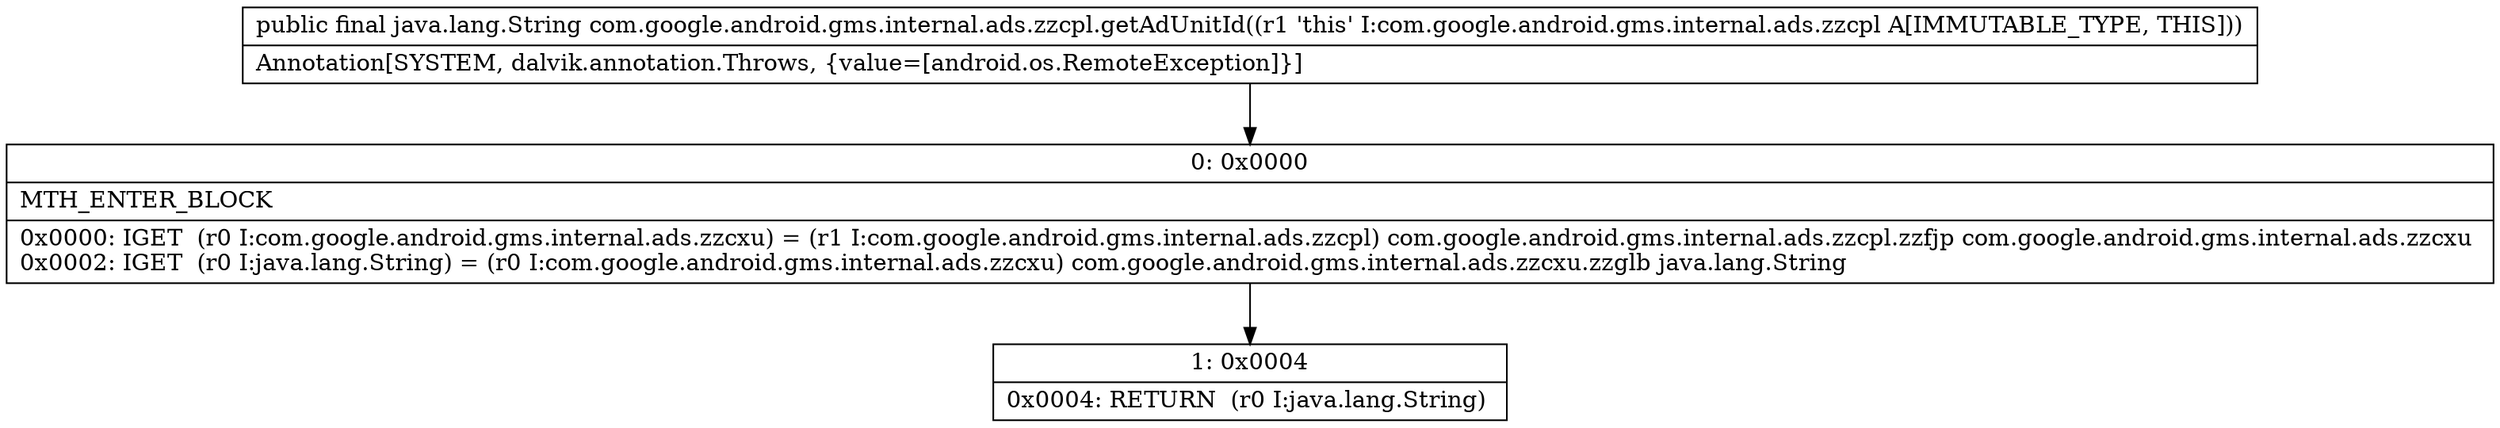 digraph "CFG forcom.google.android.gms.internal.ads.zzcpl.getAdUnitId()Ljava\/lang\/String;" {
Node_0 [shape=record,label="{0\:\ 0x0000|MTH_ENTER_BLOCK\l|0x0000: IGET  (r0 I:com.google.android.gms.internal.ads.zzcxu) = (r1 I:com.google.android.gms.internal.ads.zzcpl) com.google.android.gms.internal.ads.zzcpl.zzfjp com.google.android.gms.internal.ads.zzcxu \l0x0002: IGET  (r0 I:java.lang.String) = (r0 I:com.google.android.gms.internal.ads.zzcxu) com.google.android.gms.internal.ads.zzcxu.zzglb java.lang.String \l}"];
Node_1 [shape=record,label="{1\:\ 0x0004|0x0004: RETURN  (r0 I:java.lang.String) \l}"];
MethodNode[shape=record,label="{public final java.lang.String com.google.android.gms.internal.ads.zzcpl.getAdUnitId((r1 'this' I:com.google.android.gms.internal.ads.zzcpl A[IMMUTABLE_TYPE, THIS]))  | Annotation[SYSTEM, dalvik.annotation.Throws, \{value=[android.os.RemoteException]\}]\l}"];
MethodNode -> Node_0;
Node_0 -> Node_1;
}

